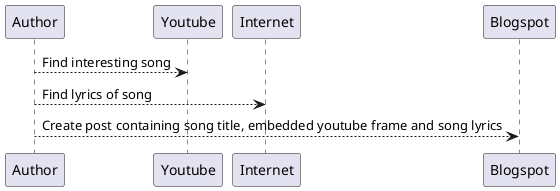 In this



@startuml

Author --> Youtube : Find interesting song
Author --> Internet : Find lyrics of song
Author --> Blogspot : Create post containing song title, embedded youtube frame and song lyrics
@enduml

@startuml

update_posts.py --> Blogspot : Retrieve youtube ids and blog posts
update_posts.py --> Mongo_DB : Save youtube ids and blog posts

update_posts.py --> Amara.org : Retrieve lyrics for youtube ids
update_posts.py --> Mongo_DB : Save lyrics for youtube ids

update_posts.py --> Mongo_DB : Retrieve youtube ids
update_posts.py --> Youtube_API : Check what youtube videos are no longer accessible
update_posts.py --> Mongo_DB : Invalidate and delete videos unaccessible on youtube
update_posts.py --> Blogspot  : Revert post with removed videos to draft
@enduml

@startuml
update_files.js --> Mongo_DB : Retrieve all posts ( + youtube ids, lyrics)
update_files.js --> Europoplyrics : Send exports of posts in json format

Europoplyrics --> Europoplyrics : load exports of posts in json format ( including youtube ids)
Europoplyrics --> Europoplyrics : shows interactively youtube videos and lyrics

@enduml

